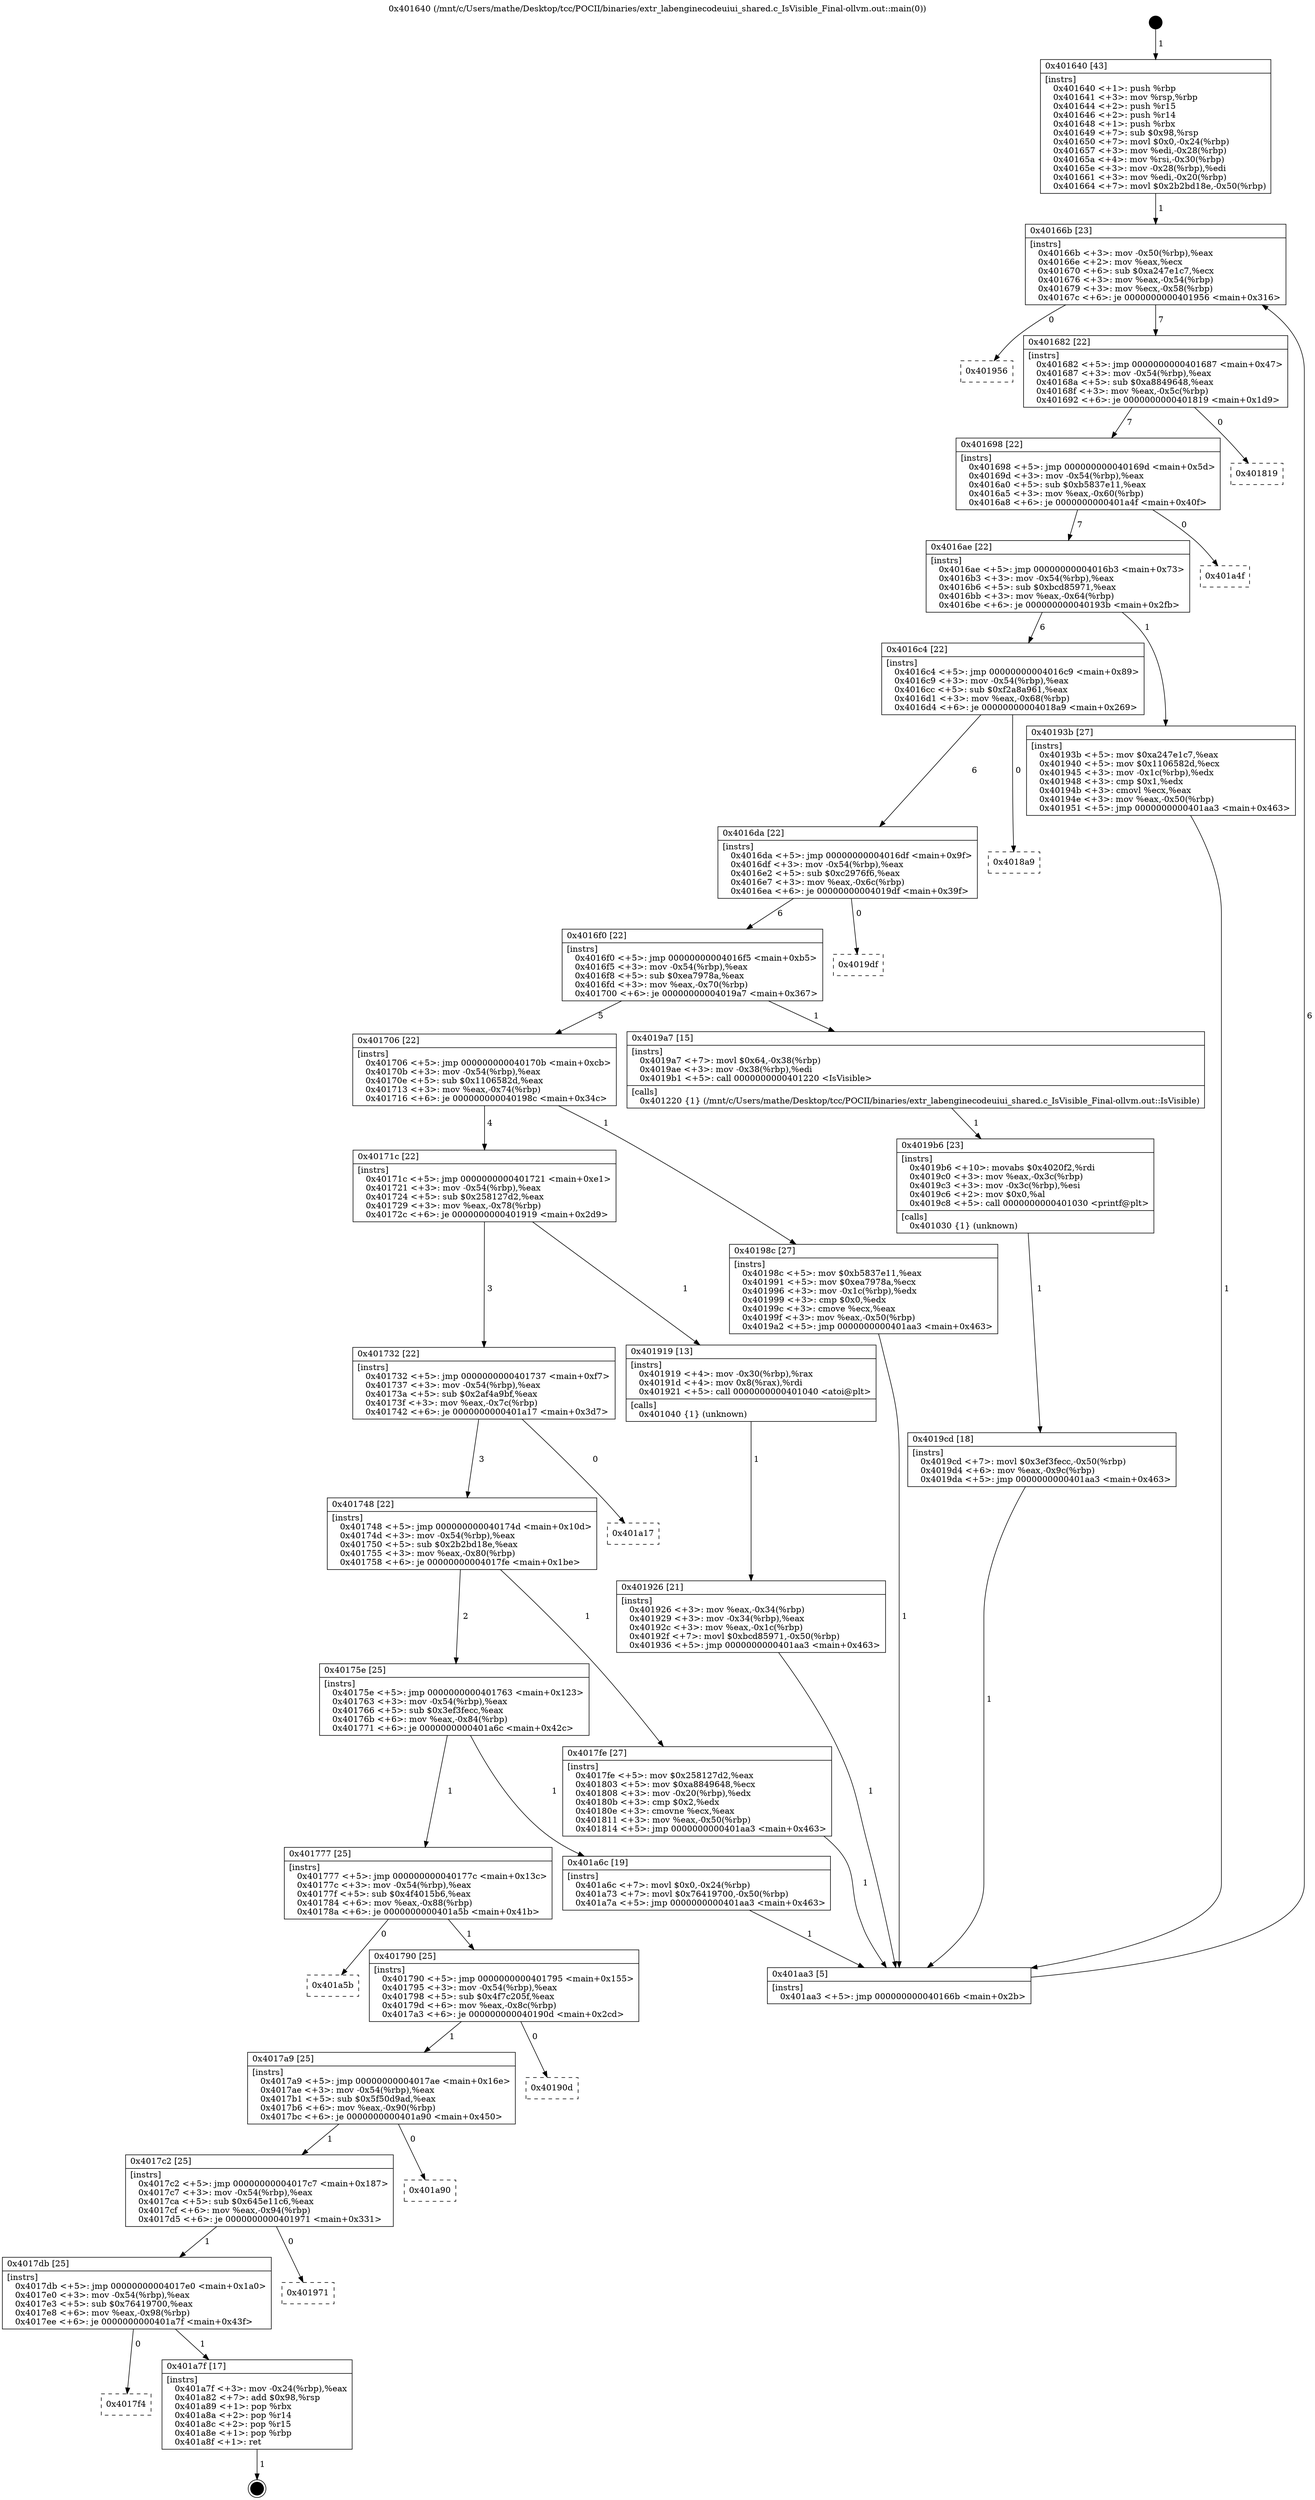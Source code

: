 digraph "0x401640" {
  label = "0x401640 (/mnt/c/Users/mathe/Desktop/tcc/POCII/binaries/extr_labenginecodeuiui_shared.c_IsVisible_Final-ollvm.out::main(0))"
  labelloc = "t"
  node[shape=record]

  Entry [label="",width=0.3,height=0.3,shape=circle,fillcolor=black,style=filled]
  "0x40166b" [label="{
     0x40166b [23]\l
     | [instrs]\l
     &nbsp;&nbsp;0x40166b \<+3\>: mov -0x50(%rbp),%eax\l
     &nbsp;&nbsp;0x40166e \<+2\>: mov %eax,%ecx\l
     &nbsp;&nbsp;0x401670 \<+6\>: sub $0xa247e1c7,%ecx\l
     &nbsp;&nbsp;0x401676 \<+3\>: mov %eax,-0x54(%rbp)\l
     &nbsp;&nbsp;0x401679 \<+3\>: mov %ecx,-0x58(%rbp)\l
     &nbsp;&nbsp;0x40167c \<+6\>: je 0000000000401956 \<main+0x316\>\l
  }"]
  "0x401956" [label="{
     0x401956\l
  }", style=dashed]
  "0x401682" [label="{
     0x401682 [22]\l
     | [instrs]\l
     &nbsp;&nbsp;0x401682 \<+5\>: jmp 0000000000401687 \<main+0x47\>\l
     &nbsp;&nbsp;0x401687 \<+3\>: mov -0x54(%rbp),%eax\l
     &nbsp;&nbsp;0x40168a \<+5\>: sub $0xa8849648,%eax\l
     &nbsp;&nbsp;0x40168f \<+3\>: mov %eax,-0x5c(%rbp)\l
     &nbsp;&nbsp;0x401692 \<+6\>: je 0000000000401819 \<main+0x1d9\>\l
  }"]
  Exit [label="",width=0.3,height=0.3,shape=circle,fillcolor=black,style=filled,peripheries=2]
  "0x401819" [label="{
     0x401819\l
  }", style=dashed]
  "0x401698" [label="{
     0x401698 [22]\l
     | [instrs]\l
     &nbsp;&nbsp;0x401698 \<+5\>: jmp 000000000040169d \<main+0x5d\>\l
     &nbsp;&nbsp;0x40169d \<+3\>: mov -0x54(%rbp),%eax\l
     &nbsp;&nbsp;0x4016a0 \<+5\>: sub $0xb5837e11,%eax\l
     &nbsp;&nbsp;0x4016a5 \<+3\>: mov %eax,-0x60(%rbp)\l
     &nbsp;&nbsp;0x4016a8 \<+6\>: je 0000000000401a4f \<main+0x40f\>\l
  }"]
  "0x4017f4" [label="{
     0x4017f4\l
  }", style=dashed]
  "0x401a4f" [label="{
     0x401a4f\l
  }", style=dashed]
  "0x4016ae" [label="{
     0x4016ae [22]\l
     | [instrs]\l
     &nbsp;&nbsp;0x4016ae \<+5\>: jmp 00000000004016b3 \<main+0x73\>\l
     &nbsp;&nbsp;0x4016b3 \<+3\>: mov -0x54(%rbp),%eax\l
     &nbsp;&nbsp;0x4016b6 \<+5\>: sub $0xbcd85971,%eax\l
     &nbsp;&nbsp;0x4016bb \<+3\>: mov %eax,-0x64(%rbp)\l
     &nbsp;&nbsp;0x4016be \<+6\>: je 000000000040193b \<main+0x2fb\>\l
  }"]
  "0x401a7f" [label="{
     0x401a7f [17]\l
     | [instrs]\l
     &nbsp;&nbsp;0x401a7f \<+3\>: mov -0x24(%rbp),%eax\l
     &nbsp;&nbsp;0x401a82 \<+7\>: add $0x98,%rsp\l
     &nbsp;&nbsp;0x401a89 \<+1\>: pop %rbx\l
     &nbsp;&nbsp;0x401a8a \<+2\>: pop %r14\l
     &nbsp;&nbsp;0x401a8c \<+2\>: pop %r15\l
     &nbsp;&nbsp;0x401a8e \<+1\>: pop %rbp\l
     &nbsp;&nbsp;0x401a8f \<+1\>: ret\l
  }"]
  "0x40193b" [label="{
     0x40193b [27]\l
     | [instrs]\l
     &nbsp;&nbsp;0x40193b \<+5\>: mov $0xa247e1c7,%eax\l
     &nbsp;&nbsp;0x401940 \<+5\>: mov $0x1106582d,%ecx\l
     &nbsp;&nbsp;0x401945 \<+3\>: mov -0x1c(%rbp),%edx\l
     &nbsp;&nbsp;0x401948 \<+3\>: cmp $0x1,%edx\l
     &nbsp;&nbsp;0x40194b \<+3\>: cmovl %ecx,%eax\l
     &nbsp;&nbsp;0x40194e \<+3\>: mov %eax,-0x50(%rbp)\l
     &nbsp;&nbsp;0x401951 \<+5\>: jmp 0000000000401aa3 \<main+0x463\>\l
  }"]
  "0x4016c4" [label="{
     0x4016c4 [22]\l
     | [instrs]\l
     &nbsp;&nbsp;0x4016c4 \<+5\>: jmp 00000000004016c9 \<main+0x89\>\l
     &nbsp;&nbsp;0x4016c9 \<+3\>: mov -0x54(%rbp),%eax\l
     &nbsp;&nbsp;0x4016cc \<+5\>: sub $0xf2a8a961,%eax\l
     &nbsp;&nbsp;0x4016d1 \<+3\>: mov %eax,-0x68(%rbp)\l
     &nbsp;&nbsp;0x4016d4 \<+6\>: je 00000000004018a9 \<main+0x269\>\l
  }"]
  "0x4017db" [label="{
     0x4017db [25]\l
     | [instrs]\l
     &nbsp;&nbsp;0x4017db \<+5\>: jmp 00000000004017e0 \<main+0x1a0\>\l
     &nbsp;&nbsp;0x4017e0 \<+3\>: mov -0x54(%rbp),%eax\l
     &nbsp;&nbsp;0x4017e3 \<+5\>: sub $0x76419700,%eax\l
     &nbsp;&nbsp;0x4017e8 \<+6\>: mov %eax,-0x98(%rbp)\l
     &nbsp;&nbsp;0x4017ee \<+6\>: je 0000000000401a7f \<main+0x43f\>\l
  }"]
  "0x4018a9" [label="{
     0x4018a9\l
  }", style=dashed]
  "0x4016da" [label="{
     0x4016da [22]\l
     | [instrs]\l
     &nbsp;&nbsp;0x4016da \<+5\>: jmp 00000000004016df \<main+0x9f\>\l
     &nbsp;&nbsp;0x4016df \<+3\>: mov -0x54(%rbp),%eax\l
     &nbsp;&nbsp;0x4016e2 \<+5\>: sub $0xc2976f6,%eax\l
     &nbsp;&nbsp;0x4016e7 \<+3\>: mov %eax,-0x6c(%rbp)\l
     &nbsp;&nbsp;0x4016ea \<+6\>: je 00000000004019df \<main+0x39f\>\l
  }"]
  "0x401971" [label="{
     0x401971\l
  }", style=dashed]
  "0x4019df" [label="{
     0x4019df\l
  }", style=dashed]
  "0x4016f0" [label="{
     0x4016f0 [22]\l
     | [instrs]\l
     &nbsp;&nbsp;0x4016f0 \<+5\>: jmp 00000000004016f5 \<main+0xb5\>\l
     &nbsp;&nbsp;0x4016f5 \<+3\>: mov -0x54(%rbp),%eax\l
     &nbsp;&nbsp;0x4016f8 \<+5\>: sub $0xea7978a,%eax\l
     &nbsp;&nbsp;0x4016fd \<+3\>: mov %eax,-0x70(%rbp)\l
     &nbsp;&nbsp;0x401700 \<+6\>: je 00000000004019a7 \<main+0x367\>\l
  }"]
  "0x4017c2" [label="{
     0x4017c2 [25]\l
     | [instrs]\l
     &nbsp;&nbsp;0x4017c2 \<+5\>: jmp 00000000004017c7 \<main+0x187\>\l
     &nbsp;&nbsp;0x4017c7 \<+3\>: mov -0x54(%rbp),%eax\l
     &nbsp;&nbsp;0x4017ca \<+5\>: sub $0x645e11c6,%eax\l
     &nbsp;&nbsp;0x4017cf \<+6\>: mov %eax,-0x94(%rbp)\l
     &nbsp;&nbsp;0x4017d5 \<+6\>: je 0000000000401971 \<main+0x331\>\l
  }"]
  "0x4019a7" [label="{
     0x4019a7 [15]\l
     | [instrs]\l
     &nbsp;&nbsp;0x4019a7 \<+7\>: movl $0x64,-0x38(%rbp)\l
     &nbsp;&nbsp;0x4019ae \<+3\>: mov -0x38(%rbp),%edi\l
     &nbsp;&nbsp;0x4019b1 \<+5\>: call 0000000000401220 \<IsVisible\>\l
     | [calls]\l
     &nbsp;&nbsp;0x401220 \{1\} (/mnt/c/Users/mathe/Desktop/tcc/POCII/binaries/extr_labenginecodeuiui_shared.c_IsVisible_Final-ollvm.out::IsVisible)\l
  }"]
  "0x401706" [label="{
     0x401706 [22]\l
     | [instrs]\l
     &nbsp;&nbsp;0x401706 \<+5\>: jmp 000000000040170b \<main+0xcb\>\l
     &nbsp;&nbsp;0x40170b \<+3\>: mov -0x54(%rbp),%eax\l
     &nbsp;&nbsp;0x40170e \<+5\>: sub $0x1106582d,%eax\l
     &nbsp;&nbsp;0x401713 \<+3\>: mov %eax,-0x74(%rbp)\l
     &nbsp;&nbsp;0x401716 \<+6\>: je 000000000040198c \<main+0x34c\>\l
  }"]
  "0x401a90" [label="{
     0x401a90\l
  }", style=dashed]
  "0x40198c" [label="{
     0x40198c [27]\l
     | [instrs]\l
     &nbsp;&nbsp;0x40198c \<+5\>: mov $0xb5837e11,%eax\l
     &nbsp;&nbsp;0x401991 \<+5\>: mov $0xea7978a,%ecx\l
     &nbsp;&nbsp;0x401996 \<+3\>: mov -0x1c(%rbp),%edx\l
     &nbsp;&nbsp;0x401999 \<+3\>: cmp $0x0,%edx\l
     &nbsp;&nbsp;0x40199c \<+3\>: cmove %ecx,%eax\l
     &nbsp;&nbsp;0x40199f \<+3\>: mov %eax,-0x50(%rbp)\l
     &nbsp;&nbsp;0x4019a2 \<+5\>: jmp 0000000000401aa3 \<main+0x463\>\l
  }"]
  "0x40171c" [label="{
     0x40171c [22]\l
     | [instrs]\l
     &nbsp;&nbsp;0x40171c \<+5\>: jmp 0000000000401721 \<main+0xe1\>\l
     &nbsp;&nbsp;0x401721 \<+3\>: mov -0x54(%rbp),%eax\l
     &nbsp;&nbsp;0x401724 \<+5\>: sub $0x258127d2,%eax\l
     &nbsp;&nbsp;0x401729 \<+3\>: mov %eax,-0x78(%rbp)\l
     &nbsp;&nbsp;0x40172c \<+6\>: je 0000000000401919 \<main+0x2d9\>\l
  }"]
  "0x4017a9" [label="{
     0x4017a9 [25]\l
     | [instrs]\l
     &nbsp;&nbsp;0x4017a9 \<+5\>: jmp 00000000004017ae \<main+0x16e\>\l
     &nbsp;&nbsp;0x4017ae \<+3\>: mov -0x54(%rbp),%eax\l
     &nbsp;&nbsp;0x4017b1 \<+5\>: sub $0x5f50d9ad,%eax\l
     &nbsp;&nbsp;0x4017b6 \<+6\>: mov %eax,-0x90(%rbp)\l
     &nbsp;&nbsp;0x4017bc \<+6\>: je 0000000000401a90 \<main+0x450\>\l
  }"]
  "0x401919" [label="{
     0x401919 [13]\l
     | [instrs]\l
     &nbsp;&nbsp;0x401919 \<+4\>: mov -0x30(%rbp),%rax\l
     &nbsp;&nbsp;0x40191d \<+4\>: mov 0x8(%rax),%rdi\l
     &nbsp;&nbsp;0x401921 \<+5\>: call 0000000000401040 \<atoi@plt\>\l
     | [calls]\l
     &nbsp;&nbsp;0x401040 \{1\} (unknown)\l
  }"]
  "0x401732" [label="{
     0x401732 [22]\l
     | [instrs]\l
     &nbsp;&nbsp;0x401732 \<+5\>: jmp 0000000000401737 \<main+0xf7\>\l
     &nbsp;&nbsp;0x401737 \<+3\>: mov -0x54(%rbp),%eax\l
     &nbsp;&nbsp;0x40173a \<+5\>: sub $0x2af4a9bf,%eax\l
     &nbsp;&nbsp;0x40173f \<+3\>: mov %eax,-0x7c(%rbp)\l
     &nbsp;&nbsp;0x401742 \<+6\>: je 0000000000401a17 \<main+0x3d7\>\l
  }"]
  "0x40190d" [label="{
     0x40190d\l
  }", style=dashed]
  "0x401a17" [label="{
     0x401a17\l
  }", style=dashed]
  "0x401748" [label="{
     0x401748 [22]\l
     | [instrs]\l
     &nbsp;&nbsp;0x401748 \<+5\>: jmp 000000000040174d \<main+0x10d\>\l
     &nbsp;&nbsp;0x40174d \<+3\>: mov -0x54(%rbp),%eax\l
     &nbsp;&nbsp;0x401750 \<+5\>: sub $0x2b2bd18e,%eax\l
     &nbsp;&nbsp;0x401755 \<+3\>: mov %eax,-0x80(%rbp)\l
     &nbsp;&nbsp;0x401758 \<+6\>: je 00000000004017fe \<main+0x1be\>\l
  }"]
  "0x401790" [label="{
     0x401790 [25]\l
     | [instrs]\l
     &nbsp;&nbsp;0x401790 \<+5\>: jmp 0000000000401795 \<main+0x155\>\l
     &nbsp;&nbsp;0x401795 \<+3\>: mov -0x54(%rbp),%eax\l
     &nbsp;&nbsp;0x401798 \<+5\>: sub $0x4f7c205f,%eax\l
     &nbsp;&nbsp;0x40179d \<+6\>: mov %eax,-0x8c(%rbp)\l
     &nbsp;&nbsp;0x4017a3 \<+6\>: je 000000000040190d \<main+0x2cd\>\l
  }"]
  "0x4017fe" [label="{
     0x4017fe [27]\l
     | [instrs]\l
     &nbsp;&nbsp;0x4017fe \<+5\>: mov $0x258127d2,%eax\l
     &nbsp;&nbsp;0x401803 \<+5\>: mov $0xa8849648,%ecx\l
     &nbsp;&nbsp;0x401808 \<+3\>: mov -0x20(%rbp),%edx\l
     &nbsp;&nbsp;0x40180b \<+3\>: cmp $0x2,%edx\l
     &nbsp;&nbsp;0x40180e \<+3\>: cmovne %ecx,%eax\l
     &nbsp;&nbsp;0x401811 \<+3\>: mov %eax,-0x50(%rbp)\l
     &nbsp;&nbsp;0x401814 \<+5\>: jmp 0000000000401aa3 \<main+0x463\>\l
  }"]
  "0x40175e" [label="{
     0x40175e [25]\l
     | [instrs]\l
     &nbsp;&nbsp;0x40175e \<+5\>: jmp 0000000000401763 \<main+0x123\>\l
     &nbsp;&nbsp;0x401763 \<+3\>: mov -0x54(%rbp),%eax\l
     &nbsp;&nbsp;0x401766 \<+5\>: sub $0x3ef3fecc,%eax\l
     &nbsp;&nbsp;0x40176b \<+6\>: mov %eax,-0x84(%rbp)\l
     &nbsp;&nbsp;0x401771 \<+6\>: je 0000000000401a6c \<main+0x42c\>\l
  }"]
  "0x401aa3" [label="{
     0x401aa3 [5]\l
     | [instrs]\l
     &nbsp;&nbsp;0x401aa3 \<+5\>: jmp 000000000040166b \<main+0x2b\>\l
  }"]
  "0x401640" [label="{
     0x401640 [43]\l
     | [instrs]\l
     &nbsp;&nbsp;0x401640 \<+1\>: push %rbp\l
     &nbsp;&nbsp;0x401641 \<+3\>: mov %rsp,%rbp\l
     &nbsp;&nbsp;0x401644 \<+2\>: push %r15\l
     &nbsp;&nbsp;0x401646 \<+2\>: push %r14\l
     &nbsp;&nbsp;0x401648 \<+1\>: push %rbx\l
     &nbsp;&nbsp;0x401649 \<+7\>: sub $0x98,%rsp\l
     &nbsp;&nbsp;0x401650 \<+7\>: movl $0x0,-0x24(%rbp)\l
     &nbsp;&nbsp;0x401657 \<+3\>: mov %edi,-0x28(%rbp)\l
     &nbsp;&nbsp;0x40165a \<+4\>: mov %rsi,-0x30(%rbp)\l
     &nbsp;&nbsp;0x40165e \<+3\>: mov -0x28(%rbp),%edi\l
     &nbsp;&nbsp;0x401661 \<+3\>: mov %edi,-0x20(%rbp)\l
     &nbsp;&nbsp;0x401664 \<+7\>: movl $0x2b2bd18e,-0x50(%rbp)\l
  }"]
  "0x401926" [label="{
     0x401926 [21]\l
     | [instrs]\l
     &nbsp;&nbsp;0x401926 \<+3\>: mov %eax,-0x34(%rbp)\l
     &nbsp;&nbsp;0x401929 \<+3\>: mov -0x34(%rbp),%eax\l
     &nbsp;&nbsp;0x40192c \<+3\>: mov %eax,-0x1c(%rbp)\l
     &nbsp;&nbsp;0x40192f \<+7\>: movl $0xbcd85971,-0x50(%rbp)\l
     &nbsp;&nbsp;0x401936 \<+5\>: jmp 0000000000401aa3 \<main+0x463\>\l
  }"]
  "0x4019b6" [label="{
     0x4019b6 [23]\l
     | [instrs]\l
     &nbsp;&nbsp;0x4019b6 \<+10\>: movabs $0x4020f2,%rdi\l
     &nbsp;&nbsp;0x4019c0 \<+3\>: mov %eax,-0x3c(%rbp)\l
     &nbsp;&nbsp;0x4019c3 \<+3\>: mov -0x3c(%rbp),%esi\l
     &nbsp;&nbsp;0x4019c6 \<+2\>: mov $0x0,%al\l
     &nbsp;&nbsp;0x4019c8 \<+5\>: call 0000000000401030 \<printf@plt\>\l
     | [calls]\l
     &nbsp;&nbsp;0x401030 \{1\} (unknown)\l
  }"]
  "0x4019cd" [label="{
     0x4019cd [18]\l
     | [instrs]\l
     &nbsp;&nbsp;0x4019cd \<+7\>: movl $0x3ef3fecc,-0x50(%rbp)\l
     &nbsp;&nbsp;0x4019d4 \<+6\>: mov %eax,-0x9c(%rbp)\l
     &nbsp;&nbsp;0x4019da \<+5\>: jmp 0000000000401aa3 \<main+0x463\>\l
  }"]
  "0x401a5b" [label="{
     0x401a5b\l
  }", style=dashed]
  "0x401a6c" [label="{
     0x401a6c [19]\l
     | [instrs]\l
     &nbsp;&nbsp;0x401a6c \<+7\>: movl $0x0,-0x24(%rbp)\l
     &nbsp;&nbsp;0x401a73 \<+7\>: movl $0x76419700,-0x50(%rbp)\l
     &nbsp;&nbsp;0x401a7a \<+5\>: jmp 0000000000401aa3 \<main+0x463\>\l
  }"]
  "0x401777" [label="{
     0x401777 [25]\l
     | [instrs]\l
     &nbsp;&nbsp;0x401777 \<+5\>: jmp 000000000040177c \<main+0x13c\>\l
     &nbsp;&nbsp;0x40177c \<+3\>: mov -0x54(%rbp),%eax\l
     &nbsp;&nbsp;0x40177f \<+5\>: sub $0x4f4015b6,%eax\l
     &nbsp;&nbsp;0x401784 \<+6\>: mov %eax,-0x88(%rbp)\l
     &nbsp;&nbsp;0x40178a \<+6\>: je 0000000000401a5b \<main+0x41b\>\l
  }"]
  Entry -> "0x401640" [label=" 1"]
  "0x40166b" -> "0x401956" [label=" 0"]
  "0x40166b" -> "0x401682" [label=" 7"]
  "0x401a7f" -> Exit [label=" 1"]
  "0x401682" -> "0x401819" [label=" 0"]
  "0x401682" -> "0x401698" [label=" 7"]
  "0x4017db" -> "0x4017f4" [label=" 0"]
  "0x401698" -> "0x401a4f" [label=" 0"]
  "0x401698" -> "0x4016ae" [label=" 7"]
  "0x4017db" -> "0x401a7f" [label=" 1"]
  "0x4016ae" -> "0x40193b" [label=" 1"]
  "0x4016ae" -> "0x4016c4" [label=" 6"]
  "0x4017c2" -> "0x4017db" [label=" 1"]
  "0x4016c4" -> "0x4018a9" [label=" 0"]
  "0x4016c4" -> "0x4016da" [label=" 6"]
  "0x4017c2" -> "0x401971" [label=" 0"]
  "0x4016da" -> "0x4019df" [label=" 0"]
  "0x4016da" -> "0x4016f0" [label=" 6"]
  "0x4017a9" -> "0x4017c2" [label=" 1"]
  "0x4016f0" -> "0x4019a7" [label=" 1"]
  "0x4016f0" -> "0x401706" [label=" 5"]
  "0x4017a9" -> "0x401a90" [label=" 0"]
  "0x401706" -> "0x40198c" [label=" 1"]
  "0x401706" -> "0x40171c" [label=" 4"]
  "0x401790" -> "0x4017a9" [label=" 1"]
  "0x40171c" -> "0x401919" [label=" 1"]
  "0x40171c" -> "0x401732" [label=" 3"]
  "0x401790" -> "0x40190d" [label=" 0"]
  "0x401732" -> "0x401a17" [label=" 0"]
  "0x401732" -> "0x401748" [label=" 3"]
  "0x401777" -> "0x401790" [label=" 1"]
  "0x401748" -> "0x4017fe" [label=" 1"]
  "0x401748" -> "0x40175e" [label=" 2"]
  "0x4017fe" -> "0x401aa3" [label=" 1"]
  "0x401640" -> "0x40166b" [label=" 1"]
  "0x401aa3" -> "0x40166b" [label=" 6"]
  "0x401919" -> "0x401926" [label=" 1"]
  "0x401926" -> "0x401aa3" [label=" 1"]
  "0x40193b" -> "0x401aa3" [label=" 1"]
  "0x40198c" -> "0x401aa3" [label=" 1"]
  "0x4019a7" -> "0x4019b6" [label=" 1"]
  "0x4019b6" -> "0x4019cd" [label=" 1"]
  "0x4019cd" -> "0x401aa3" [label=" 1"]
  "0x401777" -> "0x401a5b" [label=" 0"]
  "0x40175e" -> "0x401a6c" [label=" 1"]
  "0x40175e" -> "0x401777" [label=" 1"]
  "0x401a6c" -> "0x401aa3" [label=" 1"]
}
